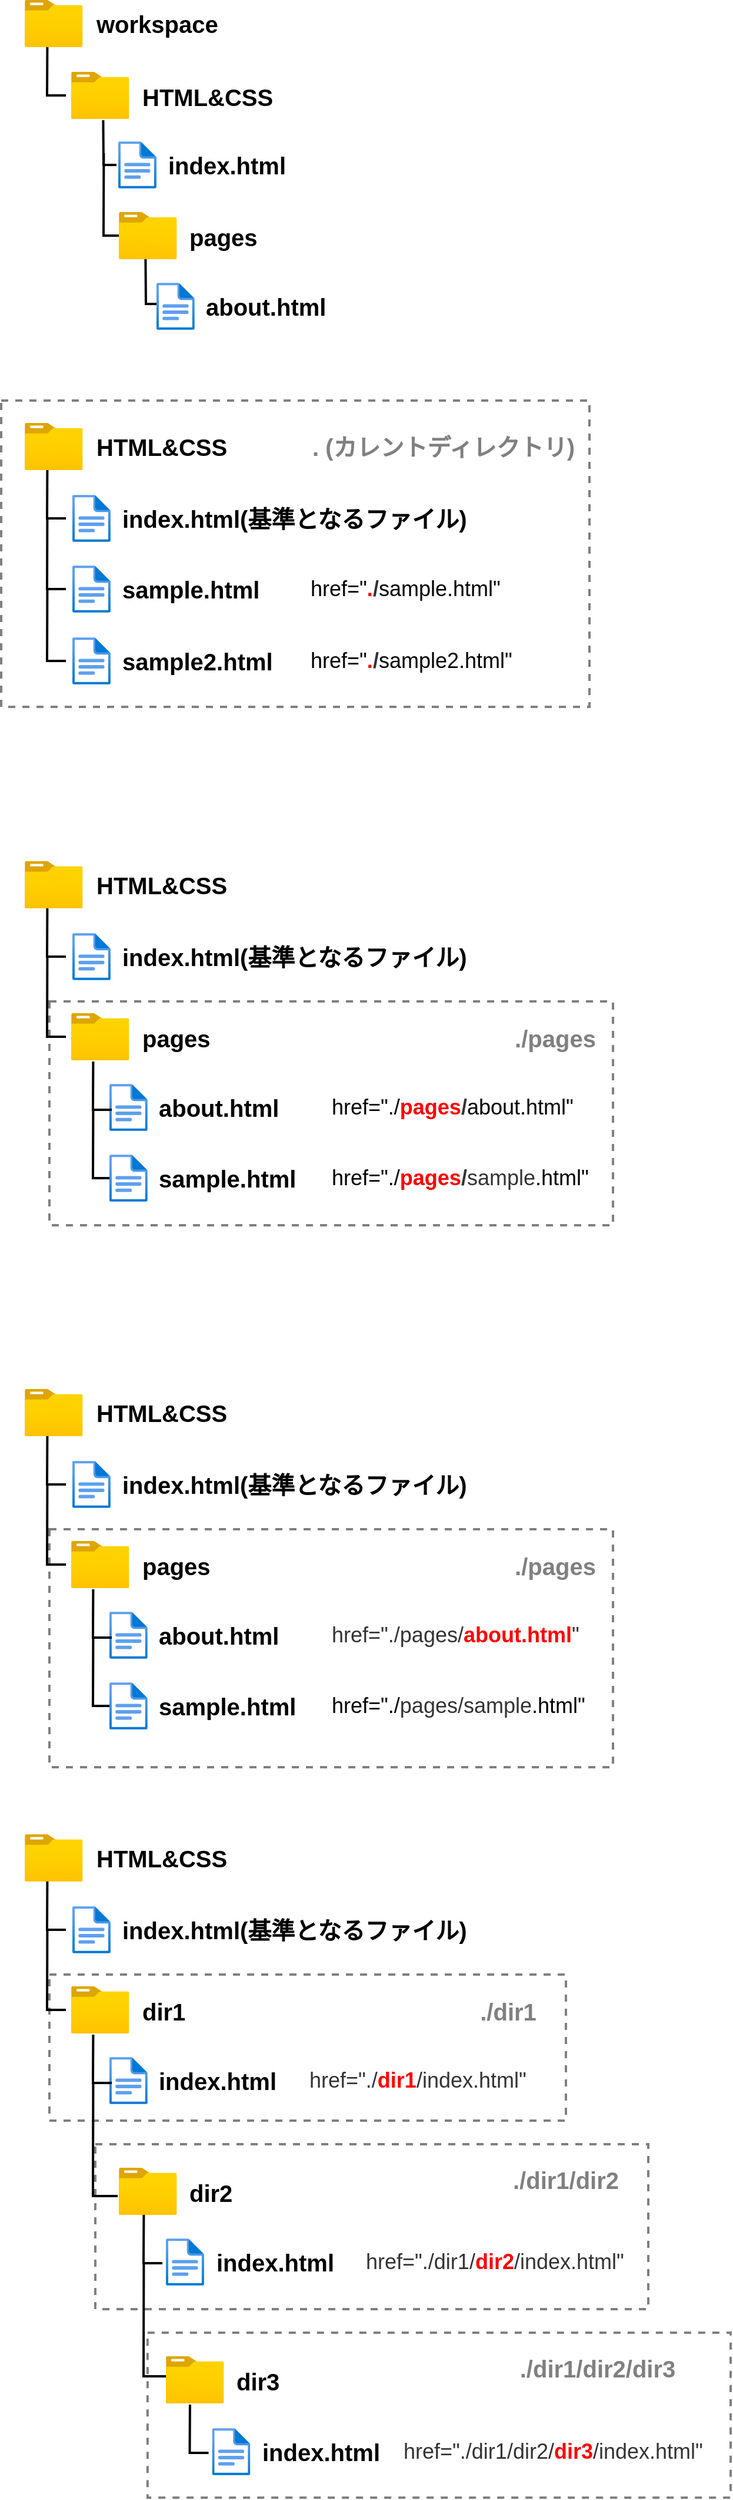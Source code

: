 <mxfile version="14.5.1" type="device"><diagram id="67B2qVPKCzjwmlKUfe3U" name="ページ1"><mxGraphModel dx="766" dy="790" grid="1" gridSize="10" guides="1" tooltips="1" connect="1" arrows="1" fold="1" page="1" pageScale="1" pageWidth="1169" pageHeight="827" math="0" shadow="0"><root><mxCell id="0"/><mxCell id="1" parent="0"/><mxCell id="XBBMTlzHwNnLH5M8UQfI-29" value="" style="rounded=0;whiteSpace=wrap;html=1;fillColor=none;strokeColor=#808080;strokeWidth=2;dashed=1;" vertex="1" parent="1"><mxGeometry x="140" y="1980" width="470" height="140" as="geometry"/></mxCell><mxCell id="7TkhaaoS24CGsWWrWQ-m-30" value="" style="rounded=0;whiteSpace=wrap;html=1;fillColor=none;strokeColor=#808080;strokeWidth=2;dashed=1;" parent="1" vertex="1"><mxGeometry x="101" y="1010" width="479" height="190" as="geometry"/></mxCell><mxCell id="7TkhaaoS24CGsWWrWQ-m-21" value="" style="rounded=0;whiteSpace=wrap;html=1;fillColor=none;strokeColor=#808080;strokeWidth=2;dashed=1;" parent="1" vertex="1"><mxGeometry x="60" y="500" width="500" height="260" as="geometry"/></mxCell><mxCell id="TdT3Y5WmUeahN5xHAs60-1" value="" style="aspect=fixed;html=1;points=[];align=center;image;fontSize=12;image=img/lib/azure2/general/Folder_Blank.svg;" parent="1" vertex="1"><mxGeometry x="80" y="160" width="49.29" height="40" as="geometry"/></mxCell><mxCell id="TdT3Y5WmUeahN5xHAs60-2" value="&lt;font style=&quot;font-size: 20px&quot;&gt;workspace&lt;/font&gt;" style="text;html=1;strokeColor=none;fillColor=none;align=left;verticalAlign=middle;whiteSpace=wrap;rounded=0;fontStyle=1" parent="1" vertex="1"><mxGeometry x="139" y="160" width="121" height="40" as="geometry"/></mxCell><mxCell id="TdT3Y5WmUeahN5xHAs60-4" value="&lt;font style=&quot;font-size: 20px&quot;&gt;index.html&lt;/font&gt;" style="text;html=1;strokeColor=none;fillColor=none;align=left;verticalAlign=middle;whiteSpace=wrap;rounded=0;fontStyle=1" parent="1" vertex="1"><mxGeometry x="200" y="280" width="121" height="40" as="geometry"/></mxCell><mxCell id="TdT3Y5WmUeahN5xHAs60-7" value="" style="endArrow=none;html=1;rounded=0;strokeWidth=2;" parent="1" edge="1"><mxGeometry width="50" height="50" relative="1" as="geometry"><mxPoint x="158" y="300" as="sourcePoint"/><mxPoint x="146.71" y="262" as="targetPoint"/><Array as="points"><mxPoint x="158" y="300"/><mxPoint x="147" y="300"/></Array></mxGeometry></mxCell><mxCell id="TdT3Y5WmUeahN5xHAs60-9" value="" style="aspect=fixed;html=1;points=[];align=center;image;fontSize=12;image=img/lib/azure2/general/File.svg;rounded=0;sketch=0;" parent="1" vertex="1"><mxGeometry x="159.5" y="280" width="32.46" height="40" as="geometry"/></mxCell><mxCell id="TdT3Y5WmUeahN5xHAs60-14" value="" style="endArrow=none;html=1;rounded=0;strokeWidth=2;" parent="1" edge="1"><mxGeometry width="50" height="50" relative="1" as="geometry"><mxPoint x="160" y="360" as="sourcePoint"/><mxPoint x="147.21" y="290" as="targetPoint"/><Array as="points"><mxPoint x="147" y="360"/></Array></mxGeometry></mxCell><mxCell id="HVrNt-K8gMcEA6gvsqIW-1" value="" style="group" parent="1" vertex="1" connectable="0"><mxGeometry x="119.5" y="221" width="179" height="41" as="geometry"/></mxCell><mxCell id="TdT3Y5WmUeahN5xHAs60-3" value="" style="aspect=fixed;html=1;points=[];align=center;image;fontSize=12;image=img/lib/azure2/general/Folder_Blank.svg;" parent="HVrNt-K8gMcEA6gvsqIW-1" vertex="1"><mxGeometry width="49.29" height="40" as="geometry"/></mxCell><mxCell id="TdT3Y5WmUeahN5xHAs60-10" value="&lt;font style=&quot;font-size: 20px&quot;&gt;HTML&amp;amp;CSS&lt;/font&gt;" style="text;html=1;strokeColor=none;fillColor=none;align=left;verticalAlign=middle;whiteSpace=wrap;rounded=0;fontStyle=1" parent="HVrNt-K8gMcEA6gvsqIW-1" vertex="1"><mxGeometry x="58" y="1" width="121" height="40" as="geometry"/></mxCell><mxCell id="HVrNt-K8gMcEA6gvsqIW-3" value="" style="endArrow=none;html=1;exitX=-0.091;exitY=0.5;exitDx=0;exitDy=0;exitPerimeter=0;rounded=0;strokeWidth=2;" parent="1" source="TdT3Y5WmUeahN5xHAs60-3" edge="1"><mxGeometry width="50" height="50" relative="1" as="geometry"><mxPoint x="110.999" y="261.8" as="sourcePoint"/><mxPoint x="99.21" y="200" as="targetPoint"/><Array as="points"><mxPoint x="99" y="241"/></Array></mxGeometry></mxCell><mxCell id="MW0a-G9z8u-tw10BIKHL-1" value="" style="group" parent="1" vertex="1" connectable="0"><mxGeometry x="160" y="340" width="179" height="41" as="geometry"/></mxCell><mxCell id="MW0a-G9z8u-tw10BIKHL-2" value="" style="aspect=fixed;html=1;points=[];align=center;image;fontSize=12;image=img/lib/azure2/general/Folder_Blank.svg;" parent="MW0a-G9z8u-tw10BIKHL-1" vertex="1"><mxGeometry width="49.29" height="40" as="geometry"/></mxCell><mxCell id="MW0a-G9z8u-tw10BIKHL-3" value="&lt;font style=&quot;font-size: 20px&quot;&gt;pages&lt;br&gt;&lt;/font&gt;" style="text;html=1;strokeColor=none;fillColor=none;align=left;verticalAlign=middle;whiteSpace=wrap;rounded=0;fontStyle=1" parent="MW0a-G9z8u-tw10BIKHL-1" vertex="1"><mxGeometry x="58" y="1" width="121" height="40" as="geometry"/></mxCell><mxCell id="MW0a-G9z8u-tw10BIKHL-4" value="" style="endArrow=none;html=1;rounded=0;strokeWidth=2;" parent="1" edge="1"><mxGeometry width="50" height="50" relative="1" as="geometry"><mxPoint x="194" y="418" as="sourcePoint"/><mxPoint x="182.71" y="380" as="targetPoint"/><Array as="points"><mxPoint x="194" y="418"/><mxPoint x="183" y="418"/></Array></mxGeometry></mxCell><mxCell id="MW0a-G9z8u-tw10BIKHL-5" value="&lt;font style=&quot;font-size: 20px&quot;&gt;about.html&lt;/font&gt;" style="text;html=1;strokeColor=none;fillColor=none;align=left;verticalAlign=middle;whiteSpace=wrap;rounded=0;fontStyle=1" parent="1" vertex="1"><mxGeometry x="232.46" y="400" width="121" height="40" as="geometry"/></mxCell><mxCell id="MW0a-G9z8u-tw10BIKHL-6" value="" style="aspect=fixed;html=1;points=[];align=center;image;fontSize=12;image=img/lib/azure2/general/File.svg;rounded=0;sketch=0;" parent="1" vertex="1"><mxGeometry x="191.96" y="400" width="32.46" height="40" as="geometry"/></mxCell><mxCell id="7TkhaaoS24CGsWWrWQ-m-1" value="" style="aspect=fixed;html=1;points=[];align=center;image;fontSize=12;image=img/lib/azure2/general/Folder_Blank.svg;" parent="1" vertex="1"><mxGeometry x="80" y="519" width="49.29" height="40" as="geometry"/></mxCell><mxCell id="7TkhaaoS24CGsWWrWQ-m-2" value="&lt;font style=&quot;font-size: 20px&quot;&gt;HTML&amp;amp;CSS&lt;/font&gt;" style="text;html=1;strokeColor=none;fillColor=none;align=left;verticalAlign=middle;whiteSpace=wrap;rounded=0;fontStyle=1" parent="1" vertex="1"><mxGeometry x="139" y="519" width="121" height="40" as="geometry"/></mxCell><mxCell id="7TkhaaoS24CGsWWrWQ-m-3" value="&lt;font style=&quot;font-size: 20px&quot;&gt;index.html(基準となるファイル)&lt;/font&gt;" style="text;html=1;strokeColor=none;fillColor=none;align=left;verticalAlign=middle;whiteSpace=wrap;rounded=0;fontStyle=1" parent="1" vertex="1"><mxGeometry x="161" y="580" width="309" height="40" as="geometry"/></mxCell><mxCell id="7TkhaaoS24CGsWWrWQ-m-5" value="" style="aspect=fixed;html=1;points=[];align=center;image;fontSize=12;image=img/lib/azure2/general/File.svg;rounded=0;sketch=0;" parent="1" vertex="1"><mxGeometry x="120.5" y="580" width="32.46" height="40" as="geometry"/></mxCell><mxCell id="7TkhaaoS24CGsWWrWQ-m-10" value="" style="endArrow=none;html=1;exitX=-0.091;exitY=0.5;exitDx=0;exitDy=0;exitPerimeter=0;rounded=0;strokeWidth=2;" parent="1" edge="1"><mxGeometry width="50" height="50" relative="1" as="geometry"><mxPoint x="115.015" y="600" as="sourcePoint"/><mxPoint x="99.21" y="559" as="targetPoint"/><Array as="points"><mxPoint x="99" y="600"/></Array></mxGeometry></mxCell><mxCell id="7TkhaaoS24CGsWWrWQ-m-15" value="&lt;font style=&quot;font-size: 20px&quot;&gt;sample.html&lt;/font&gt;" style="text;html=1;strokeColor=none;fillColor=none;align=left;verticalAlign=middle;whiteSpace=wrap;rounded=0;fontStyle=1" parent="1" vertex="1"><mxGeometry x="161" y="640" width="121" height="40" as="geometry"/></mxCell><mxCell id="7TkhaaoS24CGsWWrWQ-m-16" value="" style="aspect=fixed;html=1;points=[];align=center;image;fontSize=12;image=img/lib/azure2/general/File.svg;rounded=0;sketch=0;" parent="1" vertex="1"><mxGeometry x="120.5" y="640" width="32.46" height="40" as="geometry"/></mxCell><mxCell id="7TkhaaoS24CGsWWrWQ-m-19" value="" style="endArrow=none;html=1;rounded=0;strokeWidth=2;" parent="1" edge="1"><mxGeometry width="50" height="50" relative="1" as="geometry"><mxPoint x="115" y="660" as="sourcePoint"/><mxPoint x="99.21" y="599" as="targetPoint"/><Array as="points"><mxPoint x="99" y="660"/></Array></mxGeometry></mxCell><mxCell id="7TkhaaoS24CGsWWrWQ-m-22" value=". (カレントディレクトリ)" style="text;html=1;strokeColor=none;fillColor=none;align=center;verticalAlign=middle;whiteSpace=wrap;rounded=0;fontSize=20;fontStyle=1;fontColor=#808080;" parent="1" vertex="1"><mxGeometry x="321" y="529" width="230" height="20" as="geometry"/></mxCell><mxCell id="7TkhaaoS24CGsWWrWQ-m-25" value="href=&quot;&lt;b&gt;&lt;font color=&quot;#ff0000&quot;&gt;.&lt;/font&gt;&lt;font color=&quot;#333333&quot;&gt;/&lt;/font&gt;&lt;/b&gt;sample.html&quot;" style="text;html=1;strokeColor=none;fillColor=none;align=left;verticalAlign=middle;whiteSpace=wrap;rounded=0;fontSize=18;fontColor=#000000;" parent="1" vertex="1"><mxGeometry x="321" y="650" width="210" height="20" as="geometry"/></mxCell><mxCell id="7TkhaaoS24CGsWWrWQ-m-26" value="" style="endArrow=none;html=1;rounded=0;strokeWidth=2;" parent="1" edge="1"><mxGeometry width="50" height="50" relative="1" as="geometry"><mxPoint x="115" y="721" as="sourcePoint"/><mxPoint x="99.21" y="660" as="targetPoint"/><Array as="points"><mxPoint x="99" y="721"/></Array></mxGeometry></mxCell><mxCell id="7TkhaaoS24CGsWWrWQ-m-27" value="&lt;font style=&quot;font-size: 20px&quot;&gt;sample2.html&lt;/font&gt;" style="text;html=1;strokeColor=none;fillColor=none;align=left;verticalAlign=middle;whiteSpace=wrap;rounded=0;fontStyle=1" parent="1" vertex="1"><mxGeometry x="161" y="701" width="121" height="40" as="geometry"/></mxCell><mxCell id="7TkhaaoS24CGsWWrWQ-m-28" value="" style="aspect=fixed;html=1;points=[];align=center;image;fontSize=12;image=img/lib/azure2/general/File.svg;rounded=0;sketch=0;" parent="1" vertex="1"><mxGeometry x="120.5" y="701" width="32.46" height="40" as="geometry"/></mxCell><mxCell id="7TkhaaoS24CGsWWrWQ-m-29" value="href=&quot;&lt;b&gt;&lt;font color=&quot;#ff0000&quot;&gt;.&lt;/font&gt;&lt;font color=&quot;#333333&quot;&gt;/&lt;/font&gt;&lt;/b&gt;sample2.html&quot;" style="text;html=1;strokeColor=none;fillColor=none;align=left;verticalAlign=middle;whiteSpace=wrap;rounded=0;fontSize=18;fontColor=#000000;" parent="1" vertex="1"><mxGeometry x="321" y="711" width="210" height="20" as="geometry"/></mxCell><mxCell id="7TkhaaoS24CGsWWrWQ-m-31" value="" style="aspect=fixed;html=1;points=[];align=center;image;fontSize=12;image=img/lib/azure2/general/Folder_Blank.svg;" parent="1" vertex="1"><mxGeometry x="80" y="891" width="49.29" height="40" as="geometry"/></mxCell><mxCell id="7TkhaaoS24CGsWWrWQ-m-32" value="&lt;font style=&quot;font-size: 20px&quot;&gt;HTML&amp;amp;CSS&lt;/font&gt;" style="text;html=1;strokeColor=none;fillColor=none;align=left;verticalAlign=middle;whiteSpace=wrap;rounded=0;fontStyle=1" parent="1" vertex="1"><mxGeometry x="139" y="891" width="121" height="40" as="geometry"/></mxCell><mxCell id="7TkhaaoS24CGsWWrWQ-m-33" value="&lt;font style=&quot;font-size: 20px&quot;&gt;index.html(基準となるファイル)&lt;/font&gt;" style="text;html=1;strokeColor=none;fillColor=none;align=left;verticalAlign=middle;whiteSpace=wrap;rounded=0;fontStyle=1" parent="1" vertex="1"><mxGeometry x="161" y="952" width="299" height="40" as="geometry"/></mxCell><mxCell id="7TkhaaoS24CGsWWrWQ-m-34" value="" style="aspect=fixed;html=1;points=[];align=center;image;fontSize=12;image=img/lib/azure2/general/File.svg;rounded=0;sketch=0;" parent="1" vertex="1"><mxGeometry x="120.5" y="952" width="32.46" height="40" as="geometry"/></mxCell><mxCell id="7TkhaaoS24CGsWWrWQ-m-35" value="" style="endArrow=none;html=1;exitX=-0.091;exitY=0.5;exitDx=0;exitDy=0;exitPerimeter=0;rounded=0;strokeWidth=2;" parent="1" edge="1"><mxGeometry width="50" height="50" relative="1" as="geometry"><mxPoint x="115.015" y="972" as="sourcePoint"/><mxPoint x="99.21" y="931" as="targetPoint"/><Array as="points"><mxPoint x="99" y="972"/></Array></mxGeometry></mxCell><mxCell id="7TkhaaoS24CGsWWrWQ-m-39" value="./pages" style="text;html=1;strokeColor=none;fillColor=none;align=center;verticalAlign=middle;whiteSpace=wrap;rounded=0;fontSize=20;fontStyle=1;fontColor=#808080;" parent="1" vertex="1"><mxGeometry x="511" y="1030.5" width="40" height="20" as="geometry"/></mxCell><mxCell id="7TkhaaoS24CGsWWrWQ-m-46" value="" style="group" parent="1" vertex="1" connectable="0"><mxGeometry x="119.5" y="1020" width="179" height="41" as="geometry"/></mxCell><mxCell id="7TkhaaoS24CGsWWrWQ-m-47" value="" style="aspect=fixed;html=1;points=[];align=center;image;fontSize=12;image=img/lib/azure2/general/Folder_Blank.svg;" parent="7TkhaaoS24CGsWWrWQ-m-46" vertex="1"><mxGeometry width="49.29" height="40" as="geometry"/></mxCell><mxCell id="7TkhaaoS24CGsWWrWQ-m-48" value="&lt;font style=&quot;font-size: 20px&quot;&gt;pages&lt;br&gt;&lt;/font&gt;" style="text;html=1;strokeColor=none;fillColor=none;align=left;verticalAlign=middle;whiteSpace=wrap;rounded=0;fontStyle=1" parent="7TkhaaoS24CGsWWrWQ-m-46" vertex="1"><mxGeometry x="58" y="1" width="121" height="40" as="geometry"/></mxCell><mxCell id="7TkhaaoS24CGsWWrWQ-m-50" value="&lt;font style=&quot;font-size: 20px&quot;&gt;about.html&lt;/font&gt;" style="text;html=1;strokeColor=none;fillColor=none;align=left;verticalAlign=middle;whiteSpace=wrap;rounded=0;fontStyle=1" parent="1" vertex="1"><mxGeometry x="192.46" y="1080" width="121" height="40" as="geometry"/></mxCell><mxCell id="7TkhaaoS24CGsWWrWQ-m-51" value="" style="aspect=fixed;html=1;points=[];align=center;image;fontSize=12;image=img/lib/azure2/general/File.svg;rounded=0;sketch=0;" parent="1" vertex="1"><mxGeometry x="151.96" y="1080" width="32.46" height="40" as="geometry"/></mxCell><mxCell id="7TkhaaoS24CGsWWrWQ-m-52" value="" style="endArrow=none;html=1;rounded=0;strokeWidth=2;" parent="1" edge="1"><mxGeometry width="50" height="50" relative="1" as="geometry"><mxPoint x="115" y="1040" as="sourcePoint"/><mxPoint x="99.21" y="972" as="targetPoint"/><Array as="points"><mxPoint x="99" y="1040"/></Array></mxGeometry></mxCell><mxCell id="7TkhaaoS24CGsWWrWQ-m-54" value="href=&quot;./&lt;b&gt;&lt;font color=&quot;#ff0000&quot;&gt;pages&lt;/font&gt;&lt;font color=&quot;#333333&quot;&gt;/&lt;/font&gt;&lt;/b&gt;about.html&quot;" style="text;html=1;strokeColor=none;fillColor=none;align=left;verticalAlign=middle;whiteSpace=wrap;rounded=0;fontSize=18;fontColor=#000000;" parent="1" vertex="1"><mxGeometry x="339" y="1090" width="210" height="20" as="geometry"/></mxCell><mxCell id="7TkhaaoS24CGsWWrWQ-m-55" value="&lt;font style=&quot;font-size: 20px&quot;&gt;sample.html&lt;/font&gt;" style="text;html=1;strokeColor=none;fillColor=none;align=left;verticalAlign=middle;whiteSpace=wrap;rounded=0;fontStyle=1" parent="1" vertex="1"><mxGeometry x="192.46" y="1140" width="121" height="40" as="geometry"/></mxCell><mxCell id="7TkhaaoS24CGsWWrWQ-m-56" value="" style="aspect=fixed;html=1;points=[];align=center;image;fontSize=12;image=img/lib/azure2/general/File.svg;rounded=0;sketch=0;" parent="1" vertex="1"><mxGeometry x="151.96" y="1140" width="32.46" height="40" as="geometry"/></mxCell><mxCell id="7TkhaaoS24CGsWWrWQ-m-57" value="href=&quot;./&lt;b style=&quot;color: rgb(255 , 0 , 0)&quot;&gt;pages&lt;/b&gt;&lt;b&gt;&lt;font color=&quot;#333333&quot;&gt;/&lt;/font&gt;&lt;/b&gt;&lt;font color=&quot;#333333&quot;&gt;sample&lt;/font&gt;.html&quot;" style="text;html=1;strokeColor=none;fillColor=none;align=left;verticalAlign=middle;whiteSpace=wrap;rounded=0;fontSize=18;fontColor=#000000;" parent="1" vertex="1"><mxGeometry x="339" y="1150" width="210" height="20" as="geometry"/></mxCell><mxCell id="7TkhaaoS24CGsWWrWQ-m-59" value="" style="endArrow=none;html=1;exitX=-0.091;exitY=0.5;exitDx=0;exitDy=0;exitPerimeter=0;rounded=0;strokeWidth=2;" parent="1" edge="1"><mxGeometry width="50" height="50" relative="1" as="geometry"><mxPoint x="154.015" y="1102" as="sourcePoint"/><mxPoint x="138.21" y="1061" as="targetPoint"/><Array as="points"><mxPoint x="138" y="1102"/></Array></mxGeometry></mxCell><mxCell id="7TkhaaoS24CGsWWrWQ-m-60" value="" style="endArrow=none;html=1;rounded=0;strokeWidth=2;" parent="1" edge="1"><mxGeometry width="50" height="50" relative="1" as="geometry"><mxPoint x="152" y="1160" as="sourcePoint"/><mxPoint x="138.21" y="1102" as="targetPoint"/><Array as="points"><mxPoint x="138" y="1160"/></Array></mxGeometry></mxCell><mxCell id="L_huJtQFHkaspYzzuSi5-1" value="" style="rounded=0;whiteSpace=wrap;html=1;fillColor=none;strokeColor=#808080;strokeWidth=2;dashed=1;" parent="1" vertex="1"><mxGeometry x="101" y="1458" width="479" height="202" as="geometry"/></mxCell><mxCell id="L_huJtQFHkaspYzzuSi5-2" value="" style="aspect=fixed;html=1;points=[];align=center;image;fontSize=12;image=img/lib/azure2/general/Folder_Blank.svg;" parent="1" vertex="1"><mxGeometry x="80" y="1339" width="49.29" height="40" as="geometry"/></mxCell><mxCell id="L_huJtQFHkaspYzzuSi5-3" value="&lt;font style=&quot;font-size: 20px&quot;&gt;HTML&amp;amp;CSS&lt;/font&gt;" style="text;html=1;strokeColor=none;fillColor=none;align=left;verticalAlign=middle;whiteSpace=wrap;rounded=0;fontStyle=1" parent="1" vertex="1"><mxGeometry x="139" y="1339" width="121" height="40" as="geometry"/></mxCell><mxCell id="L_huJtQFHkaspYzzuSi5-4" value="&lt;font style=&quot;font-size: 20px&quot;&gt;index.html(基準となるファイル)&lt;/font&gt;" style="text;html=1;strokeColor=none;fillColor=none;align=left;verticalAlign=middle;whiteSpace=wrap;rounded=0;fontStyle=1" parent="1" vertex="1"><mxGeometry x="161" y="1400" width="299" height="40" as="geometry"/></mxCell><mxCell id="L_huJtQFHkaspYzzuSi5-5" value="" style="aspect=fixed;html=1;points=[];align=center;image;fontSize=12;image=img/lib/azure2/general/File.svg;rounded=0;sketch=0;" parent="1" vertex="1"><mxGeometry x="120.5" y="1400" width="32.46" height="40" as="geometry"/></mxCell><mxCell id="L_huJtQFHkaspYzzuSi5-6" value="" style="endArrow=none;html=1;exitX=-0.091;exitY=0.5;exitDx=0;exitDy=0;exitPerimeter=0;rounded=0;strokeWidth=2;" parent="1" edge="1"><mxGeometry width="50" height="50" relative="1" as="geometry"><mxPoint x="115.015" y="1420" as="sourcePoint"/><mxPoint x="99.21" y="1379" as="targetPoint"/><Array as="points"><mxPoint x="99" y="1420"/></Array></mxGeometry></mxCell><mxCell id="L_huJtQFHkaspYzzuSi5-9" value="" style="group" parent="1" vertex="1" connectable="0"><mxGeometry x="119.5" y="1468" width="179" height="41" as="geometry"/></mxCell><mxCell id="L_huJtQFHkaspYzzuSi5-10" value="" style="aspect=fixed;html=1;points=[];align=center;image;fontSize=12;image=img/lib/azure2/general/Folder_Blank.svg;" parent="L_huJtQFHkaspYzzuSi5-9" vertex="1"><mxGeometry width="49.29" height="40" as="geometry"/></mxCell><mxCell id="L_huJtQFHkaspYzzuSi5-11" value="&lt;font style=&quot;font-size: 20px&quot;&gt;pages&lt;br&gt;&lt;/font&gt;" style="text;html=1;strokeColor=none;fillColor=none;align=left;verticalAlign=middle;whiteSpace=wrap;rounded=0;fontStyle=1" parent="L_huJtQFHkaspYzzuSi5-9" vertex="1"><mxGeometry x="58" y="1" width="121" height="40" as="geometry"/></mxCell><mxCell id="L_huJtQFHkaspYzzuSi5-12" value="&lt;font style=&quot;font-size: 20px&quot;&gt;about.html&lt;/font&gt;" style="text;html=1;strokeColor=none;fillColor=none;align=left;verticalAlign=middle;whiteSpace=wrap;rounded=0;fontStyle=1" parent="1" vertex="1"><mxGeometry x="192.46" y="1528" width="121" height="40" as="geometry"/></mxCell><mxCell id="L_huJtQFHkaspYzzuSi5-13" value="" style="aspect=fixed;html=1;points=[];align=center;image;fontSize=12;image=img/lib/azure2/general/File.svg;rounded=0;sketch=0;" parent="1" vertex="1"><mxGeometry x="151.96" y="1528" width="32.46" height="40" as="geometry"/></mxCell><mxCell id="L_huJtQFHkaspYzzuSi5-14" value="" style="endArrow=none;html=1;rounded=0;strokeWidth=2;" parent="1" edge="1"><mxGeometry width="50" height="50" relative="1" as="geometry"><mxPoint x="115" y="1488" as="sourcePoint"/><mxPoint x="99.21" y="1420" as="targetPoint"/><Array as="points"><mxPoint x="99" y="1488"/></Array></mxGeometry></mxCell><mxCell id="L_huJtQFHkaspYzzuSi5-15" value="href=&quot;./&lt;font&gt;pages/&lt;/font&gt;&lt;font color=&quot;#ff0000&quot;&gt;&lt;b&gt;about.html&lt;/b&gt;&lt;/font&gt;&quot;" style="text;html=1;strokeColor=none;fillColor=none;align=left;verticalAlign=middle;whiteSpace=wrap;rounded=0;fontSize=18;fontColor=#333333;" parent="1" vertex="1"><mxGeometry x="339" y="1538" width="210" height="20" as="geometry"/></mxCell><mxCell id="L_huJtQFHkaspYzzuSi5-16" value="&lt;font style=&quot;font-size: 20px&quot;&gt;sample.html&lt;/font&gt;" style="text;html=1;strokeColor=none;fillColor=none;align=left;verticalAlign=middle;whiteSpace=wrap;rounded=0;fontStyle=1" parent="1" vertex="1"><mxGeometry x="192.46" y="1588" width="121" height="40" as="geometry"/></mxCell><mxCell id="L_huJtQFHkaspYzzuSi5-17" value="" style="aspect=fixed;html=1;points=[];align=center;image;fontSize=12;image=img/lib/azure2/general/File.svg;rounded=0;sketch=0;" parent="1" vertex="1"><mxGeometry x="151.96" y="1588" width="32.46" height="40" as="geometry"/></mxCell><mxCell id="L_huJtQFHkaspYzzuSi5-18" value="href=&quot;./&lt;span&gt;&lt;font color=&quot;#333333&quot;&gt;pages/&lt;/font&gt;&lt;/span&gt;&lt;font color=&quot;#333333&quot;&gt;sample&lt;/font&gt;.html&quot;" style="text;html=1;strokeColor=none;fillColor=none;align=left;verticalAlign=middle;whiteSpace=wrap;rounded=0;fontSize=18;fontColor=#000000;fontStyle=0" parent="1" vertex="1"><mxGeometry x="339" y="1598" width="210" height="20" as="geometry"/></mxCell><mxCell id="L_huJtQFHkaspYzzuSi5-19" value="" style="endArrow=none;html=1;exitX=-0.091;exitY=0.5;exitDx=0;exitDy=0;exitPerimeter=0;rounded=0;strokeWidth=2;" parent="1" edge="1"><mxGeometry width="50" height="50" relative="1" as="geometry"><mxPoint x="154.015" y="1550" as="sourcePoint"/><mxPoint x="138.21" y="1509" as="targetPoint"/><Array as="points"><mxPoint x="138" y="1550"/></Array></mxGeometry></mxCell><mxCell id="L_huJtQFHkaspYzzuSi5-20" value="" style="endArrow=none;html=1;rounded=0;strokeWidth=2;" parent="1" edge="1"><mxGeometry width="50" height="50" relative="1" as="geometry"><mxPoint x="152" y="1608" as="sourcePoint"/><mxPoint x="138.21" y="1550" as="targetPoint"/><Array as="points"><mxPoint x="138" y="1608"/></Array></mxGeometry></mxCell><mxCell id="XBBMTlzHwNnLH5M8UQfI-2" value="./pages" style="text;html=1;strokeColor=none;fillColor=none;align=center;verticalAlign=middle;whiteSpace=wrap;rounded=0;fontSize=20;fontStyle=1;fontColor=#808080;" vertex="1" parent="1"><mxGeometry x="511" y="1478.5" width="40" height="20" as="geometry"/></mxCell><mxCell id="XBBMTlzHwNnLH5M8UQfI-3" value="" style="rounded=0;whiteSpace=wrap;html=1;fillColor=none;strokeColor=#808080;strokeWidth=2;dashed=1;" vertex="1" parent="1"><mxGeometry x="101" y="1836" width="439" height="124" as="geometry"/></mxCell><mxCell id="XBBMTlzHwNnLH5M8UQfI-4" value="" style="aspect=fixed;html=1;points=[];align=center;image;fontSize=12;image=img/lib/azure2/general/Folder_Blank.svg;" vertex="1" parent="1"><mxGeometry x="80" y="1717" width="49.29" height="40" as="geometry"/></mxCell><mxCell id="XBBMTlzHwNnLH5M8UQfI-5" value="&lt;font style=&quot;font-size: 20px&quot;&gt;HTML&amp;amp;CSS&lt;/font&gt;" style="text;html=1;strokeColor=none;fillColor=none;align=left;verticalAlign=middle;whiteSpace=wrap;rounded=0;fontStyle=1" vertex="1" parent="1"><mxGeometry x="139" y="1717" width="121" height="40" as="geometry"/></mxCell><mxCell id="XBBMTlzHwNnLH5M8UQfI-6" value="&lt;font style=&quot;font-size: 20px&quot;&gt;index.html(基準となるファイル)&lt;/font&gt;" style="text;html=1;strokeColor=none;fillColor=none;align=left;verticalAlign=middle;whiteSpace=wrap;rounded=0;fontStyle=1" vertex="1" parent="1"><mxGeometry x="161" y="1778" width="299" height="40" as="geometry"/></mxCell><mxCell id="XBBMTlzHwNnLH5M8UQfI-7" value="" style="aspect=fixed;html=1;points=[];align=center;image;fontSize=12;image=img/lib/azure2/general/File.svg;rounded=0;sketch=0;" vertex="1" parent="1"><mxGeometry x="120.5" y="1778" width="32.46" height="40" as="geometry"/></mxCell><mxCell id="XBBMTlzHwNnLH5M8UQfI-8" value="" style="endArrow=none;html=1;exitX=-0.091;exitY=0.5;exitDx=0;exitDy=0;exitPerimeter=0;rounded=0;strokeWidth=2;" edge="1" parent="1"><mxGeometry width="50" height="50" relative="1" as="geometry"><mxPoint x="115.015" y="1798" as="sourcePoint"/><mxPoint x="99.21" y="1757" as="targetPoint"/><Array as="points"><mxPoint x="99" y="1798"/></Array></mxGeometry></mxCell><mxCell id="XBBMTlzHwNnLH5M8UQfI-9" value="" style="group" vertex="1" connectable="0" parent="1"><mxGeometry x="119.5" y="1846" width="179" height="41" as="geometry"/></mxCell><mxCell id="XBBMTlzHwNnLH5M8UQfI-10" value="" style="aspect=fixed;html=1;points=[];align=center;image;fontSize=12;image=img/lib/azure2/general/Folder_Blank.svg;" vertex="1" parent="XBBMTlzHwNnLH5M8UQfI-9"><mxGeometry width="49.29" height="40" as="geometry"/></mxCell><mxCell id="XBBMTlzHwNnLH5M8UQfI-11" value="&lt;font style=&quot;font-size: 20px&quot;&gt;dir1&lt;br&gt;&lt;/font&gt;" style="text;html=1;strokeColor=none;fillColor=none;align=left;verticalAlign=middle;whiteSpace=wrap;rounded=0;fontStyle=1" vertex="1" parent="XBBMTlzHwNnLH5M8UQfI-9"><mxGeometry x="58" y="1" width="52" height="40" as="geometry"/></mxCell><mxCell id="XBBMTlzHwNnLH5M8UQfI-12" value="&lt;font style=&quot;font-size: 20px&quot;&gt;index.html&lt;/font&gt;" style="text;html=1;strokeColor=none;fillColor=none;align=left;verticalAlign=middle;whiteSpace=wrap;rounded=0;fontStyle=1" vertex="1" parent="1"><mxGeometry x="192.46" y="1906" width="121" height="40" as="geometry"/></mxCell><mxCell id="XBBMTlzHwNnLH5M8UQfI-13" value="" style="aspect=fixed;html=1;points=[];align=center;image;fontSize=12;image=img/lib/azure2/general/File.svg;rounded=0;sketch=0;" vertex="1" parent="1"><mxGeometry x="151.96" y="1906" width="32.46" height="40" as="geometry"/></mxCell><mxCell id="XBBMTlzHwNnLH5M8UQfI-14" value="" style="endArrow=none;html=1;rounded=0;strokeWidth=2;" edge="1" parent="1"><mxGeometry width="50" height="50" relative="1" as="geometry"><mxPoint x="115" y="1866" as="sourcePoint"/><mxPoint x="99.21" y="1798" as="targetPoint"/><Array as="points"><mxPoint x="99" y="1866"/></Array></mxGeometry></mxCell><mxCell id="XBBMTlzHwNnLH5M8UQfI-15" value="href=&quot;./&lt;font color=&quot;#ff0000&quot;&gt;&lt;b&gt;dir1&lt;/b&gt;&lt;/font&gt;/&lt;font&gt;index.html&lt;/font&gt;&quot;" style="text;html=1;strokeColor=none;fillColor=none;align=left;verticalAlign=middle;whiteSpace=wrap;rounded=0;fontSize=18;fontColor=#333333;" vertex="1" parent="1"><mxGeometry x="320" y="1916" width="210" height="20" as="geometry"/></mxCell><mxCell id="XBBMTlzHwNnLH5M8UQfI-19" value="" style="endArrow=none;html=1;exitX=-0.091;exitY=0.5;exitDx=0;exitDy=0;exitPerimeter=0;rounded=0;strokeWidth=2;" edge="1" parent="1"><mxGeometry width="50" height="50" relative="1" as="geometry"><mxPoint x="154.015" y="1928" as="sourcePoint"/><mxPoint x="138.21" y="1887" as="targetPoint"/><Array as="points"><mxPoint x="138" y="1928"/></Array></mxGeometry></mxCell><mxCell id="XBBMTlzHwNnLH5M8UQfI-20" value="" style="endArrow=none;html=1;rounded=0;strokeWidth=2;exitX=-0.02;exitY=0.6;exitDx=0;exitDy=0;exitPerimeter=0;" edge="1" parent="1" source="XBBMTlzHwNnLH5M8UQfI-23"><mxGeometry width="50" height="50" relative="1" as="geometry"><mxPoint x="152" y="1986" as="sourcePoint"/><mxPoint x="138.21" y="1928" as="targetPoint"/><Array as="points"><mxPoint x="138" y="2024"/></Array></mxGeometry></mxCell><mxCell id="XBBMTlzHwNnLH5M8UQfI-21" value="./dir1" style="text;html=1;strokeColor=none;fillColor=none;align=center;verticalAlign=middle;whiteSpace=wrap;rounded=0;fontSize=20;fontStyle=1;fontColor=#808080;" vertex="1" parent="1"><mxGeometry x="471" y="1856.5" width="40" height="20" as="geometry"/></mxCell><mxCell id="XBBMTlzHwNnLH5M8UQfI-22" value="" style="group" vertex="1" connectable="0" parent="1"><mxGeometry x="160" y="2000" width="179" height="41" as="geometry"/></mxCell><mxCell id="XBBMTlzHwNnLH5M8UQfI-23" value="" style="aspect=fixed;html=1;points=[];align=center;image;fontSize=12;image=img/lib/azure2/general/Folder_Blank.svg;" vertex="1" parent="XBBMTlzHwNnLH5M8UQfI-22"><mxGeometry width="49.29" height="40" as="geometry"/></mxCell><mxCell id="XBBMTlzHwNnLH5M8UQfI-24" value="&lt;font style=&quot;font-size: 20px&quot;&gt;dir2&lt;br&gt;&lt;/font&gt;" style="text;html=1;strokeColor=none;fillColor=none;align=left;verticalAlign=middle;whiteSpace=wrap;rounded=0;fontStyle=1" vertex="1" parent="XBBMTlzHwNnLH5M8UQfI-22"><mxGeometry x="58" y="1" width="121" height="40" as="geometry"/></mxCell><mxCell id="XBBMTlzHwNnLH5M8UQfI-25" value="" style="endArrow=none;html=1;exitX=-0.091;exitY=0.5;exitDx=0;exitDy=0;exitPerimeter=0;rounded=0;strokeWidth=2;" edge="1" parent="1"><mxGeometry width="50" height="50" relative="1" as="geometry"><mxPoint x="197.015" y="2081" as="sourcePoint"/><mxPoint x="181.21" y="2040" as="targetPoint"/><Array as="points"><mxPoint x="181" y="2081"/></Array></mxGeometry></mxCell><mxCell id="XBBMTlzHwNnLH5M8UQfI-26" value="&lt;font style=&quot;font-size: 20px&quot;&gt;index.html&lt;/font&gt;" style="text;html=1;strokeColor=none;fillColor=none;align=left;verticalAlign=middle;whiteSpace=wrap;rounded=0;fontStyle=1" vertex="1" parent="1"><mxGeometry x="240.5" y="2060" width="121" height="40" as="geometry"/></mxCell><mxCell id="XBBMTlzHwNnLH5M8UQfI-27" value="" style="aspect=fixed;html=1;points=[];align=center;image;fontSize=12;image=img/lib/azure2/general/File.svg;rounded=0;sketch=0;" vertex="1" parent="1"><mxGeometry x="200" y="2060" width="32.46" height="40" as="geometry"/></mxCell><mxCell id="XBBMTlzHwNnLH5M8UQfI-28" value="href=&quot;./dir1&lt;font&gt;/&lt;b&gt;&lt;font color=&quot;#ff0000&quot;&gt;dir2&lt;/font&gt;&lt;/b&gt;/index.html&lt;/font&gt;&quot;" style="text;html=1;strokeColor=none;fillColor=none;align=left;verticalAlign=middle;whiteSpace=wrap;rounded=0;fontSize=18;fontColor=#333333;" vertex="1" parent="1"><mxGeometry x="368.04" y="2070" width="210" height="20" as="geometry"/></mxCell><mxCell id="XBBMTlzHwNnLH5M8UQfI-30" value="./dir1/dir2" style="text;html=1;strokeColor=none;fillColor=none;align=center;verticalAlign=middle;whiteSpace=wrap;rounded=0;fontSize=20;fontStyle=1;fontColor=#808080;" vertex="1" parent="1"><mxGeometry x="520" y="2000" width="40" height="20" as="geometry"/></mxCell><mxCell id="XBBMTlzHwNnLH5M8UQfI-31" value="" style="endArrow=none;html=1;rounded=0;strokeWidth=2;exitX=-0.02;exitY=0.6;exitDx=0;exitDy=0;exitPerimeter=0;" edge="1" parent="1"><mxGeometry width="50" height="50" relative="1" as="geometry"><mxPoint x="202.014" y="2177" as="sourcePoint"/><mxPoint x="181.21" y="2081" as="targetPoint"/><Array as="points"><mxPoint x="181" y="2177"/></Array></mxGeometry></mxCell><mxCell id="XBBMTlzHwNnLH5M8UQfI-32" value="" style="group" vertex="1" connectable="0" parent="1"><mxGeometry x="200" y="2160" width="179" height="41" as="geometry"/></mxCell><mxCell id="XBBMTlzHwNnLH5M8UQfI-33" value="" style="aspect=fixed;html=1;points=[];align=center;image;fontSize=12;image=img/lib/azure2/general/Folder_Blank.svg;" vertex="1" parent="XBBMTlzHwNnLH5M8UQfI-32"><mxGeometry width="49.29" height="40" as="geometry"/></mxCell><mxCell id="XBBMTlzHwNnLH5M8UQfI-34" value="&lt;font style=&quot;font-size: 20px&quot;&gt;dir3&lt;br&gt;&lt;/font&gt;" style="text;html=1;strokeColor=none;fillColor=none;align=left;verticalAlign=middle;whiteSpace=wrap;rounded=0;fontStyle=1" vertex="1" parent="XBBMTlzHwNnLH5M8UQfI-32"><mxGeometry x="58" y="1" width="52" height="40" as="geometry"/></mxCell><mxCell id="XBBMTlzHwNnLH5M8UQfI-37" value="" style="endArrow=none;html=1;exitX=-0.091;exitY=0.5;exitDx=0;exitDy=0;exitPerimeter=0;rounded=0;strokeWidth=2;" edge="1" parent="1"><mxGeometry width="50" height="50" relative="1" as="geometry"><mxPoint x="236.265" y="2242" as="sourcePoint"/><mxPoint x="220.46" y="2201" as="targetPoint"/><Array as="points"><mxPoint x="220.25" y="2242"/></Array></mxGeometry></mxCell><mxCell id="XBBMTlzHwNnLH5M8UQfI-38" value="&lt;font style=&quot;font-size: 20px&quot;&gt;index.html&lt;/font&gt;" style="text;html=1;strokeColor=none;fillColor=none;align=left;verticalAlign=middle;whiteSpace=wrap;rounded=0;fontStyle=1" vertex="1" parent="1"><mxGeometry x="279.75" y="2221" width="121" height="40" as="geometry"/></mxCell><mxCell id="XBBMTlzHwNnLH5M8UQfI-39" value="" style="aspect=fixed;html=1;points=[];align=center;image;fontSize=12;image=img/lib/azure2/general/File.svg;rounded=0;sketch=0;" vertex="1" parent="1"><mxGeometry x="239.25" y="2221" width="32.46" height="40" as="geometry"/></mxCell><mxCell id="XBBMTlzHwNnLH5M8UQfI-40" value="href=&quot;./dir1&lt;font&gt;/dir2/&lt;font color=&quot;#ff0000&quot; style=&quot;font-weight: bold&quot;&gt;dir3&lt;/font&gt;/index.html&lt;/font&gt;&quot;" style="text;html=1;strokeColor=none;fillColor=none;align=left;verticalAlign=middle;whiteSpace=wrap;rounded=0;fontSize=18;fontColor=#333333;" vertex="1" parent="1"><mxGeometry x="400" y="2231" width="210" height="20" as="geometry"/></mxCell><mxCell id="XBBMTlzHwNnLH5M8UQfI-41" value="" style="rounded=0;whiteSpace=wrap;html=1;fillColor=none;strokeColor=#808080;strokeWidth=2;dashed=1;" vertex="1" parent="1"><mxGeometry x="184.42" y="2140" width="495.58" height="140" as="geometry"/></mxCell><mxCell id="XBBMTlzHwNnLH5M8UQfI-42" value="./dir1/dir2/dir3" style="text;html=1;strokeColor=none;fillColor=none;align=center;verticalAlign=middle;whiteSpace=wrap;rounded=0;fontSize=20;fontStyle=1;fontColor=#808080;" vertex="1" parent="1"><mxGeometry x="547.42" y="2160" width="40" height="20" as="geometry"/></mxCell></root></mxGraphModel></diagram></mxfile>